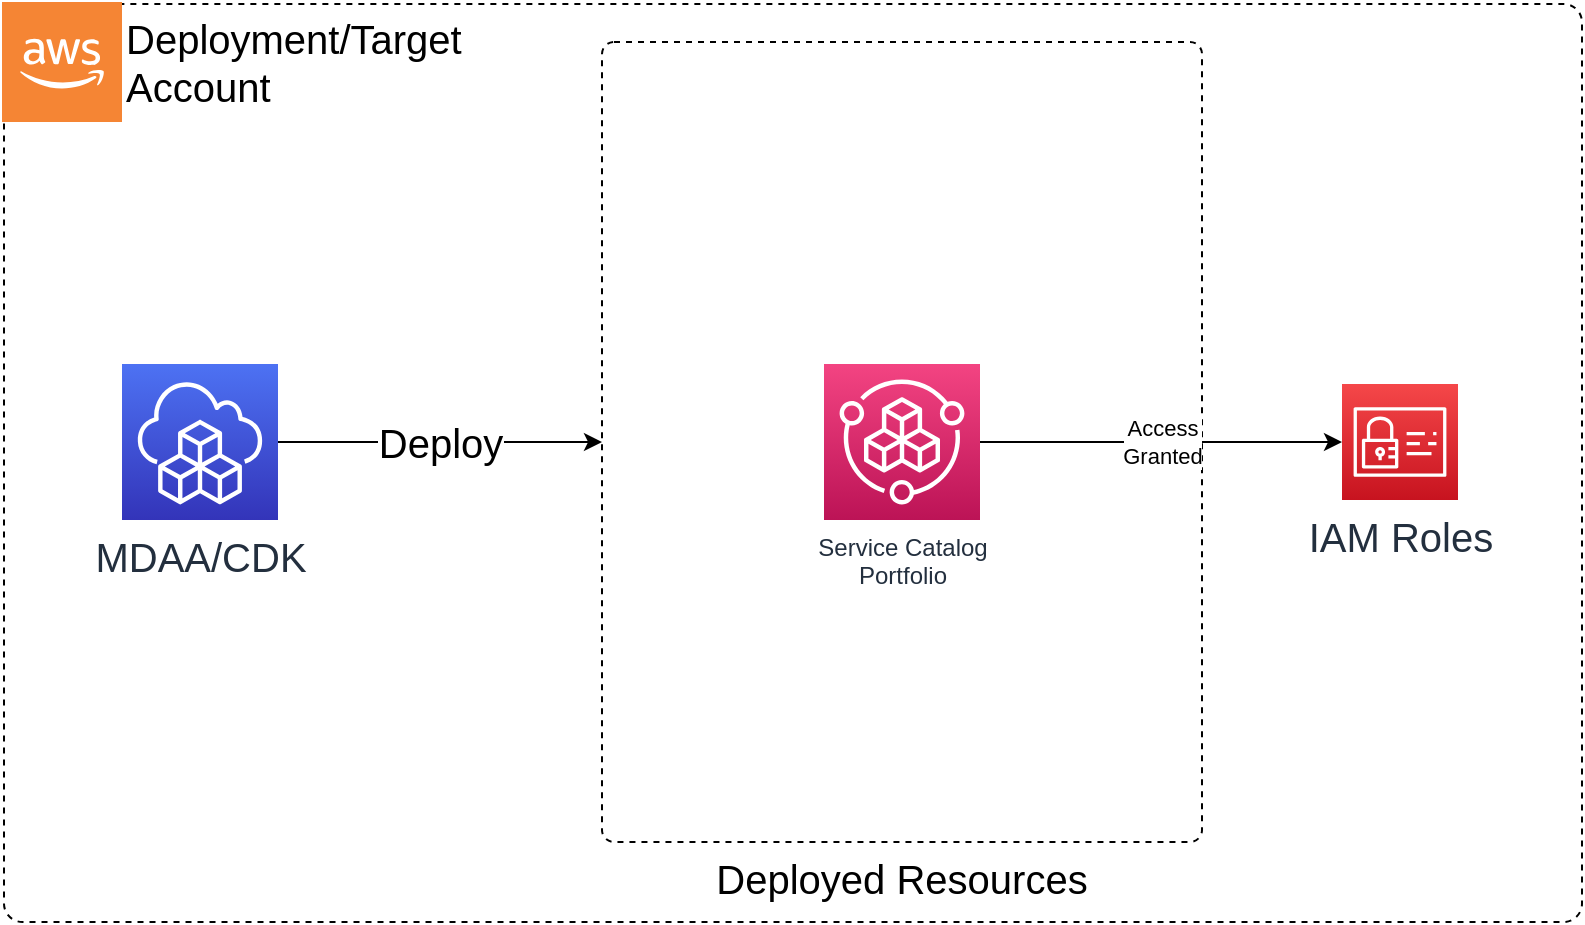 <mxfile>
    <diagram id="QuHzsonc-o-wzBC_NktF" name="Page-1">
        <mxGraphModel dx="1326" dy="659" grid="1" gridSize="10" guides="1" tooltips="1" connect="1" arrows="1" fold="1" page="1" pageScale="1" pageWidth="1700" pageHeight="1100" background="#FFFFFF" math="0" shadow="0">
            <root>
                <mxCell id="0"/>
                <mxCell id="1" parent="0"/>
                <mxCell id="hmEEvKpHz4kotGHlBTcp-2" value="" style="rounded=1;whiteSpace=wrap;html=1;fontSize=20;fillColor=none;arcSize=2;dashed=1;" parent="1" vertex="1">
                    <mxGeometry x="331" y="441" width="789" height="459" as="geometry"/>
                </mxCell>
                <mxCell id="hmEEvKpHz4kotGHlBTcp-11" value="Deployed Resources" style="rounded=1;whiteSpace=wrap;html=1;fontSize=20;fillColor=none;arcSize=2;dashed=1;labelPosition=center;verticalLabelPosition=bottom;align=center;verticalAlign=top;" parent="1" vertex="1">
                    <mxGeometry x="630" y="460" width="300" height="400" as="geometry"/>
                </mxCell>
                <mxCell id="hmEEvKpHz4kotGHlBTcp-5" value="Deployment/Target&lt;br style=&quot;font-size: 20px;&quot;&gt;Account" style="outlineConnect=0;dashed=0;verticalLabelPosition=middle;verticalAlign=middle;align=left;html=1;shape=mxgraph.aws3.cloud_2;fillColor=#F58534;gradientColor=none;labelPosition=right;fontSize=20;" parent="1" vertex="1">
                    <mxGeometry x="330" y="440" width="60" height="60" as="geometry"/>
                </mxCell>
                <mxCell id="hmEEvKpHz4kotGHlBTcp-6" value="Deploy" style="edgeStyle=orthogonalEdgeStyle;rounded=0;orthogonalLoop=1;jettySize=auto;html=1;entryX=0;entryY=0.5;entryDx=0;entryDy=0;fontSize=20;" parent="1" source="hmEEvKpHz4kotGHlBTcp-7" target="hmEEvKpHz4kotGHlBTcp-11" edge="1">
                    <mxGeometry relative="1" as="geometry"/>
                </mxCell>
                <mxCell id="hmEEvKpHz4kotGHlBTcp-7" value="MDAA/CDK" style="sketch=0;points=[[0,0,0],[0.25,0,0],[0.5,0,0],[0.75,0,0],[1,0,0],[0,1,0],[0.25,1,0],[0.5,1,0],[0.75,1,0],[1,1,0],[0,0.25,0],[0,0.5,0],[0,0.75,0],[1,0.25,0],[1,0.5,0],[1,0.75,0]];outlineConnect=0;fontColor=#232F3E;gradientColor=#4D72F3;gradientDirection=north;fillColor=#3334B9;strokeColor=#ffffff;dashed=0;verticalLabelPosition=bottom;verticalAlign=top;align=center;html=1;fontSize=20;fontStyle=0;aspect=fixed;shape=mxgraph.aws4.resourceIcon;resIcon=mxgraph.aws4.cloud_development_kit;" parent="1" vertex="1">
                    <mxGeometry x="390" y="621" width="78" height="78" as="geometry"/>
                </mxCell>
                <mxCell id="2" value="IAM Roles" style="sketch=0;points=[[0,0,0],[0.25,0,0],[0.5,0,0],[0.75,0,0],[1,0,0],[0,1,0],[0.25,1,0],[0.5,1,0],[0.75,1,0],[1,1,0],[0,0.25,0],[0,0.5,0],[0,0.75,0],[1,0.25,0],[1,0.5,0],[1,0.75,0]];outlineConnect=0;fontColor=#232F3E;gradientColor=#F54749;gradientDirection=north;fillColor=#C7131F;strokeColor=#ffffff;dashed=0;verticalLabelPosition=bottom;verticalAlign=top;align=center;html=1;fontSize=20;fontStyle=0;aspect=fixed;shape=mxgraph.aws4.resourceIcon;resIcon=mxgraph.aws4.identity_and_access_management;" parent="1" vertex="1">
                    <mxGeometry x="1000" y="631" width="58" height="58" as="geometry"/>
                </mxCell>
                <mxCell id="8" value="Access&lt;br&gt;Granted" style="edgeStyle=none;html=1;" edge="1" parent="1" source="7" target="2">
                    <mxGeometry relative="1" as="geometry"/>
                </mxCell>
                <mxCell id="7" value="Service Catalog&lt;br&gt;Portfolio" style="sketch=0;points=[[0,0,0],[0.25,0,0],[0.5,0,0],[0.75,0,0],[1,0,0],[0,1,0],[0.25,1,0],[0.5,1,0],[0.75,1,0],[1,1,0],[0,0.25,0],[0,0.5,0],[0,0.75,0],[1,0.25,0],[1,0.5,0],[1,0.75,0]];points=[[0,0,0],[0.25,0,0],[0.5,0,0],[0.75,0,0],[1,0,0],[0,1,0],[0.25,1,0],[0.5,1,0],[0.75,1,0],[1,1,0],[0,0.25,0],[0,0.5,0],[0,0.75,0],[1,0.25,0],[1,0.5,0],[1,0.75,0]];outlineConnect=0;fontColor=#232F3E;gradientColor=#F34482;gradientDirection=north;fillColor=#BC1356;strokeColor=#ffffff;dashed=0;verticalLabelPosition=bottom;verticalAlign=top;align=center;html=1;fontSize=12;fontStyle=0;aspect=fixed;shape=mxgraph.aws4.resourceIcon;resIcon=mxgraph.aws4.service_catalog;" vertex="1" parent="1">
                    <mxGeometry x="741" y="621" width="78" height="78" as="geometry"/>
                </mxCell>
            </root>
        </mxGraphModel>
    </diagram>
</mxfile>